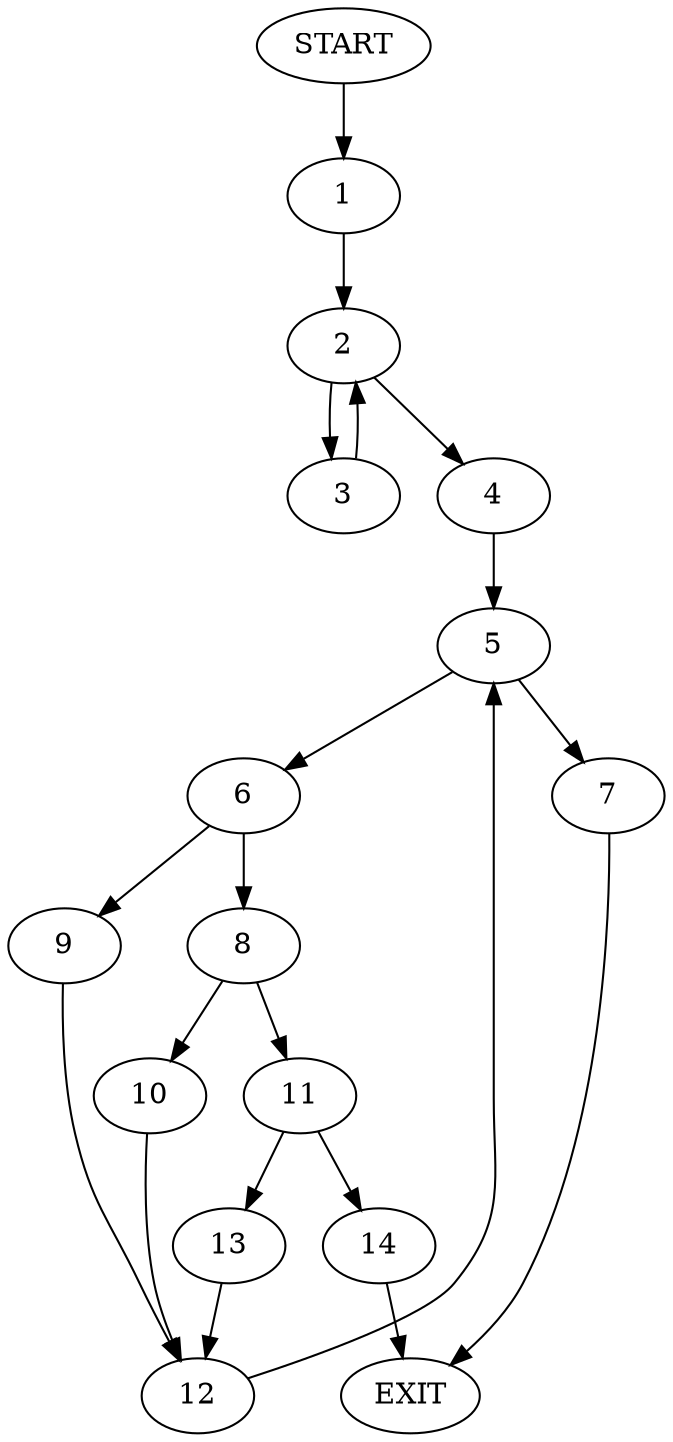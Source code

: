digraph {
0 [label="START"]
15 [label="EXIT"]
0 -> 1
1 -> 2
2 -> 3
2 -> 4
3 -> 2
4 -> 5
5 -> 6
5 -> 7
7 -> 15
6 -> 8
6 -> 9
8 -> 10
8 -> 11
9 -> 12
12 -> 5
10 -> 12
11 -> 13
11 -> 14
13 -> 12
14 -> 15
}
